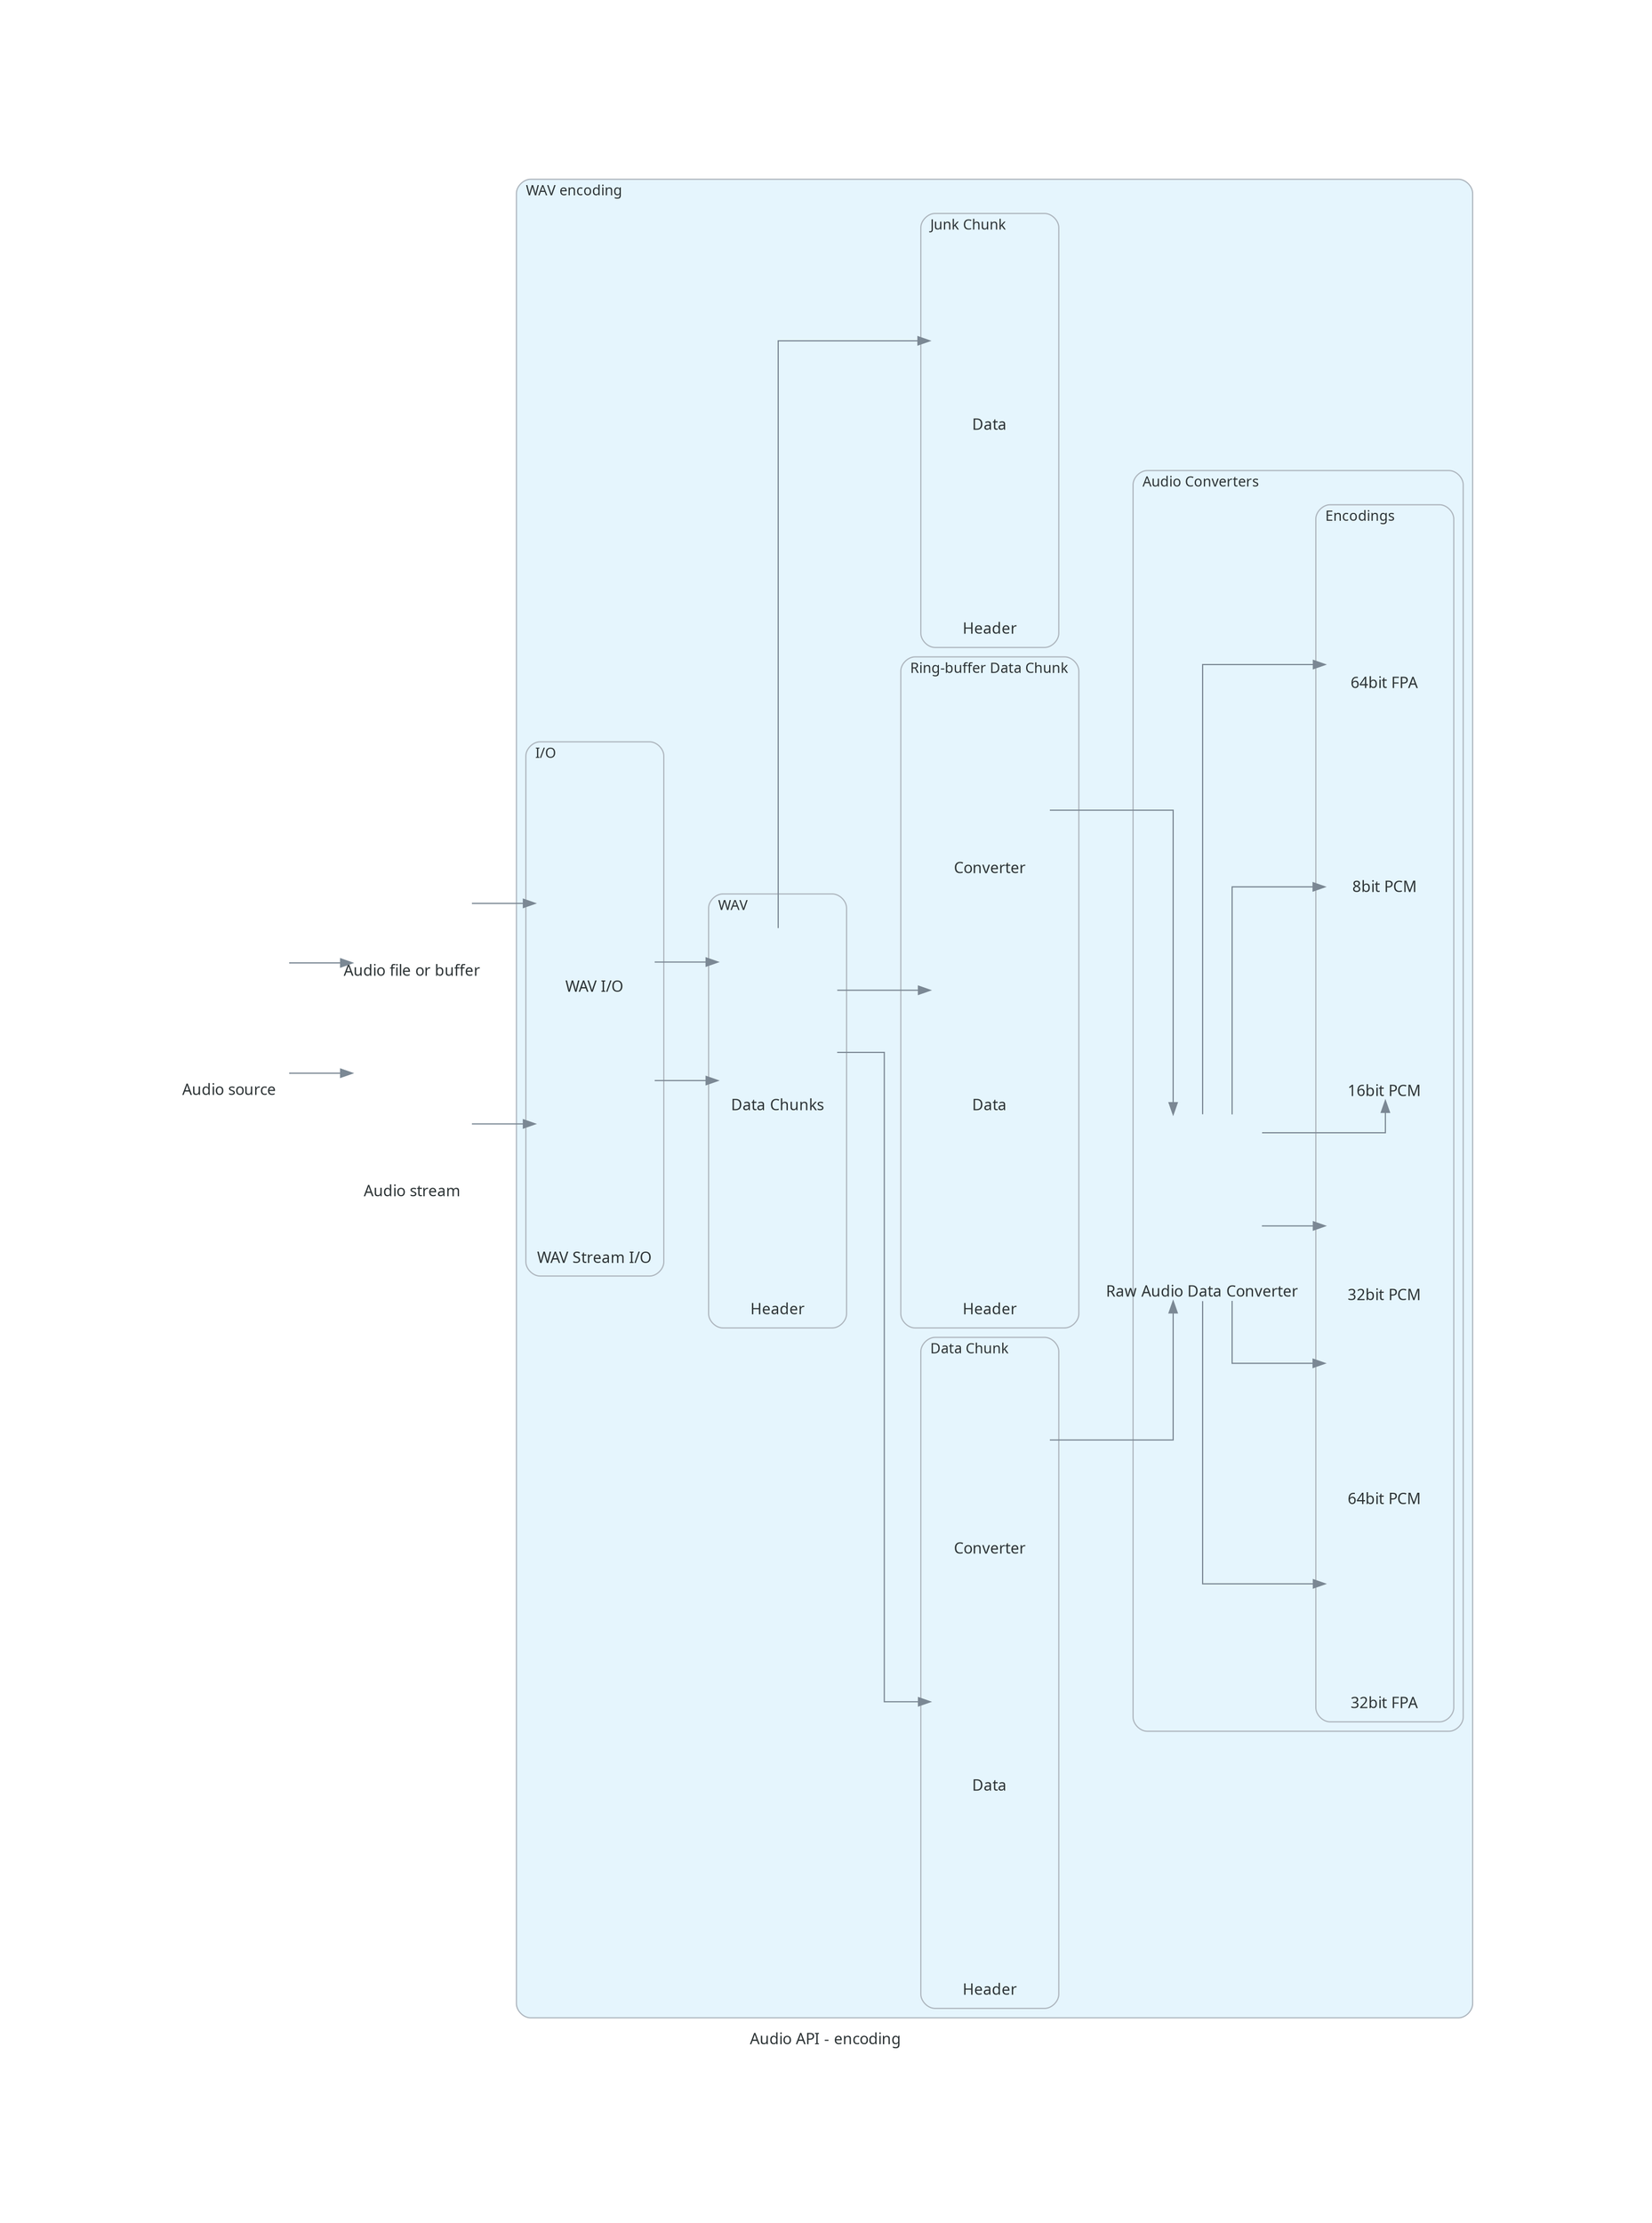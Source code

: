 digraph root {
	fontcolor="#2D3436";
	fontname="Sans-Serif";
	fontsize=13;
	label="Audio API - encoding";
	nodesep=0.6;
	pad=2;
	rankdir=LR;
	ranksep=0.75;
	splines=ortho;
	rzflqjwj->qaanynes[ color="#7B8894", dir=forward, fontcolor="#2D3436", fontname="Sans-Serif", fontsize=13 ];
	rzflqjwj->ddlgsjso[ color="#7B8894", dir=forward, fontcolor="#2D3436", fontname="Sans-Serif", fontsize=13 ];
	qaanynes->rfwldjjx[ color="#7B8894", dir=forward, fontcolor="#2D3436", fontname="Sans-Serif", fontsize=13 ];
	ddlgsjso->lzpobqbl[ color="#7B8894", dir=forward, fontcolor="#2D3436", fontname="Sans-Serif", fontsize=13 ];
	fblmrxzm->orpakjdk[ color="#7B8894", dir=forward, fontcolor="#2D3436", fontname="Sans-Serif", fontsize=13 ];
	tzjeeosh->orpakjdk[ color="#7B8894", dir=forward, fontcolor="#2D3436", fontname="Sans-Serif", fontsize=13 ];
	kwdslmti->ffebzhwz[ color="#7B8894", dir=forward, fontcolor="#2D3436", fontname="Sans-Serif", fontsize=13 ];
	kwdslmti->jehaazze[ color="#7B8894", dir=forward, fontcolor="#2D3436", fontname="Sans-Serif", fontsize=13 ];
	kwdslmti->laodghdp[ color="#7B8894", dir=forward, fontcolor="#2D3436", fontname="Sans-Serif", fontsize=13 ];
	rfwldjjx->kwdslmti[ color="#7B8894", dir=forward, fontcolor="#2D3436", fontname="Sans-Serif", fontsize=13 ];
	lzpobqbl->kwdslmti[ color="#7B8894", dir=forward, fontcolor="#2D3436", fontname="Sans-Serif", fontsize=13 ];
	orpakjdk->rxctfzoa[ color="#7B8894", dir=forward, fontcolor="#2D3436", fontname="Sans-Serif", fontsize=13 ];
	orpakjdk->yigrijqq[ color="#7B8894", dir=forward, fontcolor="#2D3436", fontname="Sans-Serif", fontsize=13 ];
	orpakjdk->edtoltzp[ color="#7B8894", dir=forward, fontcolor="#2D3436", fontname="Sans-Serif", fontsize=13 ];
	orpakjdk->znnizvud[ color="#7B8894", dir=forward, fontcolor="#2D3436", fontname="Sans-Serif", fontsize=13 ];
	orpakjdk->okphuogj[ color="#7B8894", dir=forward, fontcolor="#2D3436", fontname="Sans-Serif", fontsize=13 ];
	orpakjdk->qcawptkf[ color="#7B8894", dir=forward, fontcolor="#2D3436", fontname="Sans-Serif", fontsize=13 ];
	subgraph cluster_client {
	bgcolor="#E5F5FD";
	fontcolor="#2D3436";
	fontname="Sans-Serif";
	fontsize=12;
	label=Source;
	labeljust=l;
	pencolor="#AEB6BE";
	shape=box;
	style=rounded;

}
;
	subgraph cluster_wav_group {
	bgcolor="#E5F5FD";
	fontcolor="#2D3436";
	fontname="Sans-Serif";
	fontsize=12;
	label="WAV encoding";
	labeljust=l;
	pencolor="#AEB6BE";
	shape=box;
	style=rounded;
	subgraph cluster_chunk {
	bgcolor="#E5F5FD";
	fontcolor="#2D3436";
	fontname="Sans-Serif";
	fontsize=12;
	label="Data Chunk";
	labeljust=l;
	pencolor="#AEB6BE";
	shape=box;
	style=rounded;
	fblmrxzm [ fixedsize=true, fontcolor="#2D3436", fontname="Sans-Serif", fontsize=13, height=2.1999999999999997, image="assets/oci/database/science.png", imagescale=true, label=Converter, labelloc=b, shape=none, style=rounded, width=1.4 ];
	ffebzhwz [ fixedsize=true, fontcolor="#2D3436", fontname="Sans-Serif", fontsize=13, height=2.1999999999999997, image="assets/oci/storage/block-storage.png", imagescale=true, label=Data, labelloc=b, shape=none, style=rounded, width=1.4 ];
	wdcmrotl [ fixedsize=true, fontcolor="#2D3436", fontname="Sans-Serif", fontsize=13, height=1.7999999999999998, image="assets/oci/governance/audit.png", imagescale=true, label=Header, labelloc=b, shape=none, style=rounded, width=1.4 ];

}
;
	subgraph cluster_conv_group {
	bgcolor="#E5F5FD";
	fontcolor="#2D3436";
	fontname="Sans-Serif";
	fontsize=12;
	label="Audio Converters";
	labeljust=l;
	pencolor="#AEB6BE";
	shape=box;
	style=rounded;
	subgraph cluster_conv {
	bgcolor="#E5F5FD";
	fontcolor="#2D3436";
	fontname="Sans-Serif";
	fontsize=12;
	label=Encodings;
	labeljust=l;
	pencolor="#AEB6BE";
	shape=box;
	style=rounded;
	edtoltzp [ fixedsize=true, fontcolor="#2D3436", fontname="Sans-Serif", fontsize=13, height=1.7999999999999998, image="assets/oci/database/database-service.png", imagescale=true, label="16bit PCM", labelloc=b, shape=none, style=rounded, width=1.4 ];
	okphuogj [ fixedsize=true, fontcolor="#2D3436", fontname="Sans-Serif", fontsize=13, height=1.7999999999999998, image="assets/oci/database/database-service.png", imagescale=true, label="64bit PCM", labelloc=b, shape=none, style=rounded, width=1.4 ];
	qcawptkf [ fixedsize=true, fontcolor="#2D3436", fontname="Sans-Serif", fontsize=13, height=1.7999999999999998, image="assets/oci/database/database-service.png", imagescale=true, label="32bit FPA", labelloc=b, shape=none, style=rounded, width=1.4 ];
	rxctfzoa [ fixedsize=true, fontcolor="#2D3436", fontname="Sans-Serif", fontsize=13, height=1.7999999999999998, image="assets/oci/database/database-service.png", imagescale=true, label="64bit FPA", labelloc=b, shape=none, style=rounded, width=1.4 ];
	yigrijqq [ fixedsize=true, fontcolor="#2D3436", fontname="Sans-Serif", fontsize=13, height=1.7999999999999998, image="assets/oci/database/database-service.png", imagescale=true, label="8bit PCM", labelloc=b, shape=none, style=rounded, width=1.4 ];
	znnizvud [ fixedsize=true, fontcolor="#2D3436", fontname="Sans-Serif", fontsize=13, height=1.7999999999999998, image="assets/oci/database/database-service.png", imagescale=true, label="32bit PCM", labelloc=b, shape=none, style=rounded, width=1.4 ];

}
;
	orpakjdk [ fixedsize=true, fontcolor="#2D3436", fontname="Sans-Serif", fontsize=13, height=2.1999999999999997, image="assets/oci/database/science.png", imagescale=true, label="Raw Audio Data Converter", labelloc=b, shape=none, style=rounded, width=1.4 ];

}
;
	subgraph cluster_junk {
	bgcolor="#E5F5FD";
	fontcolor="#2D3436";
	fontname="Sans-Serif";
	fontsize=12;
	label="Junk Chunk";
	labeljust=l;
	pencolor="#AEB6BE";
	shape=box;
	style=rounded;
	laodghdp [ fixedsize=true, fontcolor="#2D3436", fontname="Sans-Serif", fontsize=13, height=2.1999999999999997, image="assets/oci/storage/block-storage.png", imagescale=true, label=Data, labelloc=b, shape=none, style=rounded, width=1.4 ];
	qqbcizfv [ fixedsize=true, fontcolor="#2D3436", fontname="Sans-Serif", fontsize=13, height=1.7999999999999998, image="assets/oci/governance/audit.png", imagescale=true, label=Header, labelloc=b, shape=none, style=rounded, width=1.4 ];

}
;
	subgraph cluster_ring_chunk {
	bgcolor="#E5F5FD";
	fontcolor="#2D3436";
	fontname="Sans-Serif";
	fontsize=12;
	label="Ring-buffer Data Chunk";
	labeljust=l;
	pencolor="#AEB6BE";
	shape=box;
	style=rounded;
	jcvxgong [ fixedsize=true, fontcolor="#2D3436", fontname="Sans-Serif", fontsize=13, height=1.7999999999999998, image="assets/oci/governance/audit.png", imagescale=true, label=Header, labelloc=b, shape=none, style=rounded, width=1.4 ];
	jehaazze [ fixedsize=true, fontcolor="#2D3436", fontname="Sans-Serif", fontsize=13, height=2.1999999999999997, image="assets/oci/storage/block-storage.png", imagescale=true, label=Data, labelloc=b, shape=none, style=rounded, width=1.4 ];
	tzjeeosh [ fixedsize=true, fontcolor="#2D3436", fontname="Sans-Serif", fontsize=13, height=2.1999999999999997, image="assets/oci/database/science.png", imagescale=true, label=Converter, labelloc=b, shape=none, style=rounded, width=1.4 ];

}
;
	subgraph cluster_wav {
	bgcolor="#E5F5FD";
	fontcolor="#2D3436";
	fontname="Sans-Serif";
	fontsize=12;
	label=WAV;
	labeljust=l;
	pencolor="#AEB6BE";
	shape=box;
	style=rounded;
	krljvvei [ fixedsize=true, fontcolor="#2D3436", fontname="Sans-Serif", fontsize=13, height=1.7999999999999998, image="assets/oci/governance/audit.png", imagescale=true, label=Header, labelloc=b, shape=none, style=rounded, width=1.4 ];
	kwdslmti [ fixedsize=true, fontcolor="#2D3436", fontname="Sans-Serif", fontsize=13, height=2.1999999999999997, image="assets/oci/governance/compartments.png", imagescale=true, label="Data Chunks", labelloc=b, shape=none, style=rounded, width=1.4 ];

}
;
	subgraph cluster_wav_io {
	bgcolor="#E5F5FD";
	fontcolor="#2D3436";
	fontname="Sans-Serif";
	fontsize=12;
	label="I/O";
	labeljust=l;
	pencolor="#AEB6BE";
	shape=box;
	style=rounded;
	lzpobqbl [ fixedsize=true, fontcolor="#2D3436", fontname="Sans-Serif", fontsize=13, height=2.5999999999999996, image="assets/oci/database/dis.png", imagescale=true, label="WAV Stream I/O", labelloc=b, shape=none, style=rounded, width=1.4 ];
	rfwldjjx [ fixedsize=true, fontcolor="#2D3436", fontname="Sans-Serif", fontsize=13, height=2.5999999999999996, image="assets/oci/database/dis.png", imagescale=true, label="WAV I/O", labelloc=b, shape=none, style=rounded, width=1.4 ];

}
;
	fblmrxzm [ fixedsize=true, fontcolor="#2D3436", fontname="Sans-Serif", fontsize=13, height=2.1999999999999997, image="assets/oci/database/science.png", imagescale=true, label=Converter, labelloc=b, shape=none, style=rounded, width=1.4 ];
	ffebzhwz [ fixedsize=true, fontcolor="#2D3436", fontname="Sans-Serif", fontsize=13, height=2.1999999999999997, image="assets/oci/storage/block-storage.png", imagescale=true, label=Data, labelloc=b, shape=none, style=rounded, width=1.4 ];
	jehaazze [ fixedsize=true, fontcolor="#2D3436", fontname="Sans-Serif", fontsize=13, height=2.1999999999999997, image="assets/oci/storage/block-storage.png", imagescale=true, label=Data, labelloc=b, shape=none, style=rounded, width=1.4 ];
	kwdslmti [ fixedsize=true, fontcolor="#2D3436", fontname="Sans-Serif", fontsize=13, height=2.1999999999999997, image="assets/oci/governance/compartments.png", imagescale=true, label="Data Chunks", labelloc=b, shape=none, style=rounded, width=1.4 ];
	laodghdp [ fixedsize=true, fontcolor="#2D3436", fontname="Sans-Serif", fontsize=13, height=2.1999999999999997, image="assets/oci/storage/block-storage.png", imagescale=true, label=Data, labelloc=b, shape=none, style=rounded, width=1.4 ];
	lzpobqbl [ fixedsize=true, fontcolor="#2D3436", fontname="Sans-Serif", fontsize=13, height=2.5999999999999996, image="assets/oci/database/dis.png", imagescale=true, label="WAV Stream I/O", labelloc=b, shape=none, style=rounded, width=1.4 ];
	orpakjdk [ fixedsize=true, fontcolor="#2D3436", fontname="Sans-Serif", fontsize=13, height=2.1999999999999997, image="assets/oci/database/science.png", imagescale=true, label="Raw Audio Data Converter", labelloc=b, shape=none, style=rounded, width=1.4 ];
	rfwldjjx [ fixedsize=true, fontcolor="#2D3436", fontname="Sans-Serif", fontsize=13, height=2.5999999999999996, image="assets/oci/database/dis.png", imagescale=true, label="WAV I/O", labelloc=b, shape=none, style=rounded, width=1.4 ];
	tzjeeosh [ fixedsize=true, fontcolor="#2D3436", fontname="Sans-Serif", fontsize=13, height=2.1999999999999997, image="assets/oci/database/science.png", imagescale=true, label=Converter, labelloc=b, shape=none, style=rounded, width=1.4 ];

}
;
	ddlgsjso [ fixedsize=true, fontcolor="#2D3436", fontname="Sans-Serif", fontsize=13, height=1.7999999999999998, image="assets/oci/database/stream.png", imagescale=true, label="Audio stream", labelloc=b, shape=none, style=rounded, width=1.4 ];
	qaanynes [ fixedsize=true, fontcolor="#2D3436", fontname="Sans-Serif", fontsize=13, height=1.7999999999999998, image="assets/oci/storage/file-storage.png", imagescale=true, label="Audio file or buffer", labelloc=b, shape=none, style=rounded, width=1.4 ];
	rzflqjwj [ fixedsize=true, fontcolor="#2D3436", fontname="Sans-Serif", fontsize=13, height=1.7999999999999998, image="assets/apps/client/client.png", imagescale=true, label="Audio source", labelloc=b, shape=none, style=rounded, width=1.4 ];

}
